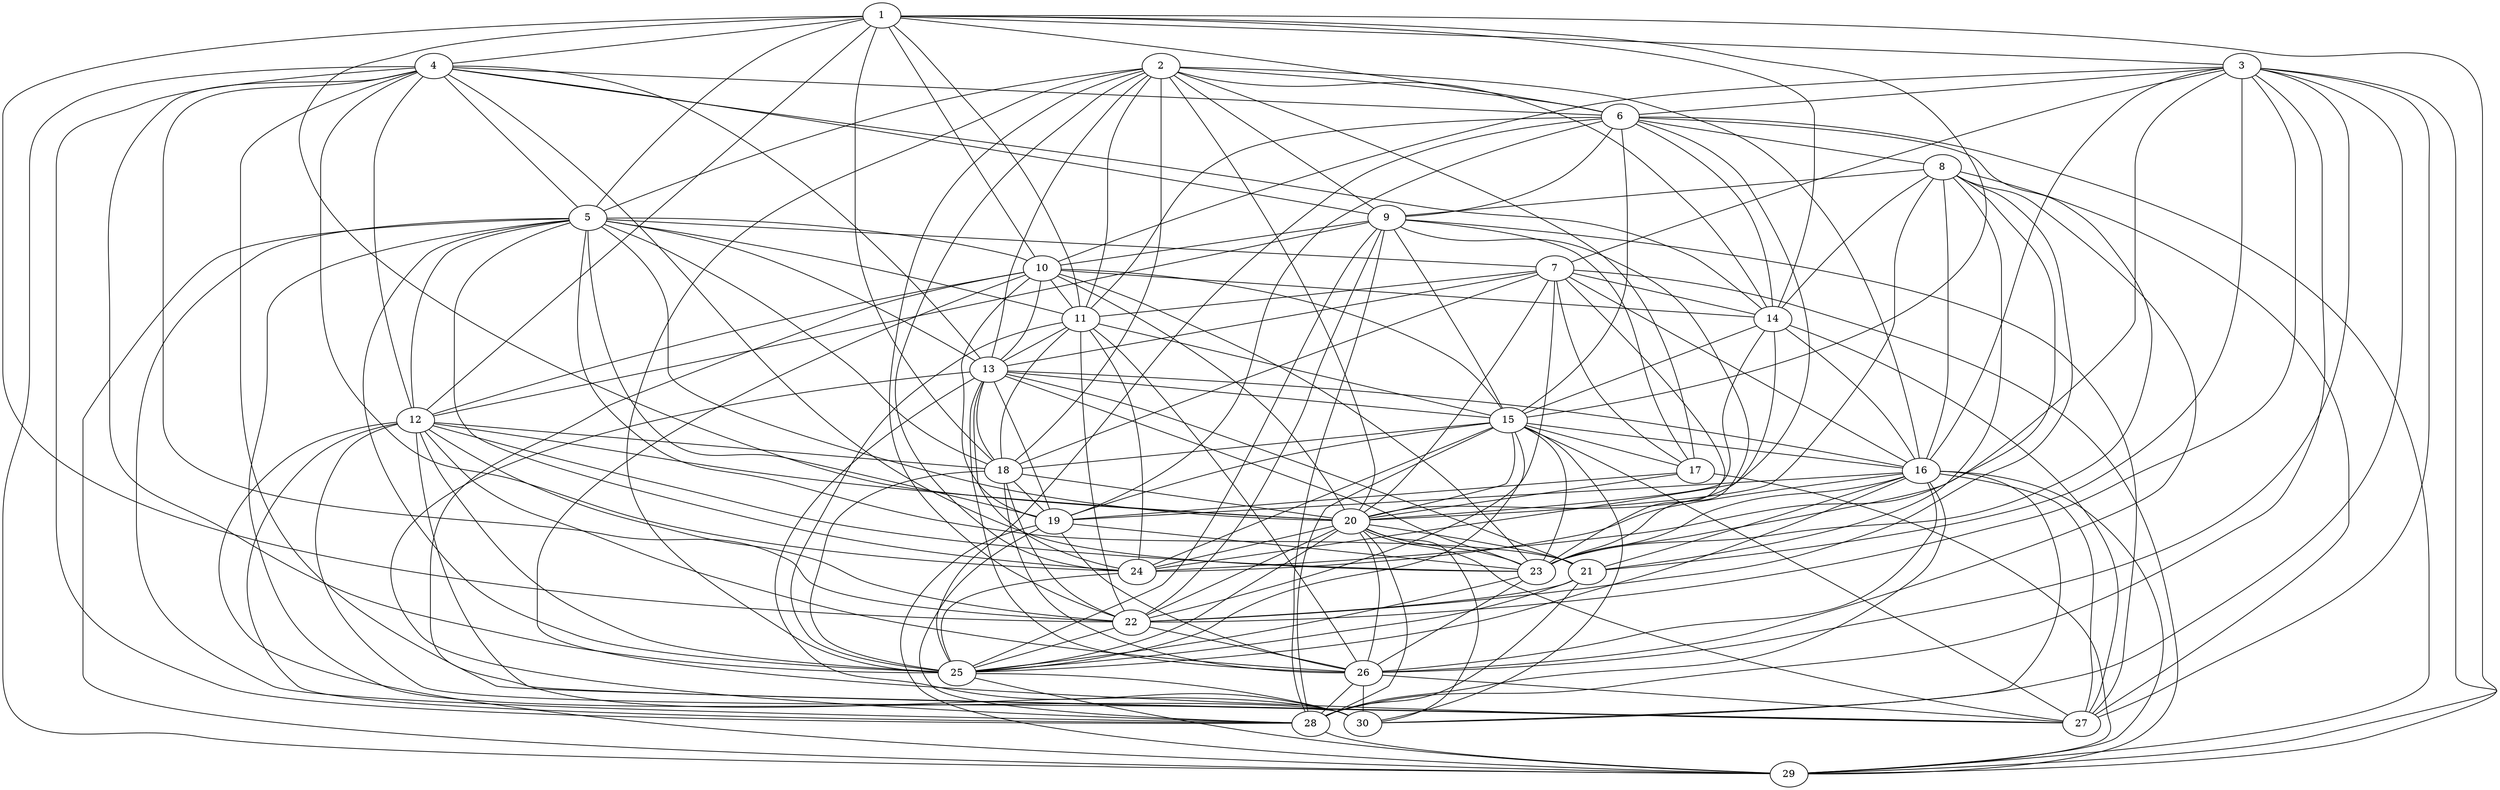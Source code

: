 graph g_m_201{
1--3
1--4
1--5
1--6
1--10
1--11
1--12
1--14
1--15
1--18
1--20
1--22
1--29
2--5
2--6
2--9
2--11
2--13
2--14
2--16
2--17
2--18
2--20
2--22
2--24
2--25
3--6
3--7
3--10
3--16
3--21
3--22
3--24
3--26
3--27
3--28
3--29
3--30
4--5
4--6
4--9
4--12
4--13
4--14
4--22
4--23
4--24
4--25
4--27
4--28
4--29
5--7
5--10
5--11
5--12
5--13
5--18
5--19
5--20
5--21
5--24
5--25
5--28
5--29
5--30
6--8
6--9
6--11
6--14
6--15
6--19
6--20
6--23
6--25
6--29
7--11
7--13
7--14
7--16
7--17
7--18
7--20
7--22
7--23
7--29
8--9
8--14
8--16
8--20
8--21
8--22
8--23
8--26
8--27
9--10
9--12
9--15
9--17
9--22
9--23
9--25
9--27
9--28
10--11
10--12
10--13
10--14
10--15
10--19
10--20
10--23
10--27
10--30
11--13
11--15
11--18
11--22
11--24
11--25
11--26
12--18
12--20
12--22
12--23
12--25
12--26
12--27
12--28
12--29
12--30
13--15
13--16
13--18
13--19
13--21
13--23
13--24
13--26
13--28
13--30
14--15
14--16
14--20
14--24
14--27
15--16
15--17
15--18
15--19
15--20
15--23
15--24
15--25
15--27
15--28
15--30
16--19
16--21
16--23
16--24
16--25
16--26
16--27
16--28
16--29
16--30
17--19
17--20
17--29
18--19
18--20
18--22
18--25
18--26
19--23
19--26
19--28
19--29
20--21
20--22
20--23
20--24
20--25
20--26
20--27
20--28
20--30
21--22
21--25
21--28
22--25
22--26
23--25
23--26
24--25
25--29
25--30
26--27
26--28
26--30
28--29
}
